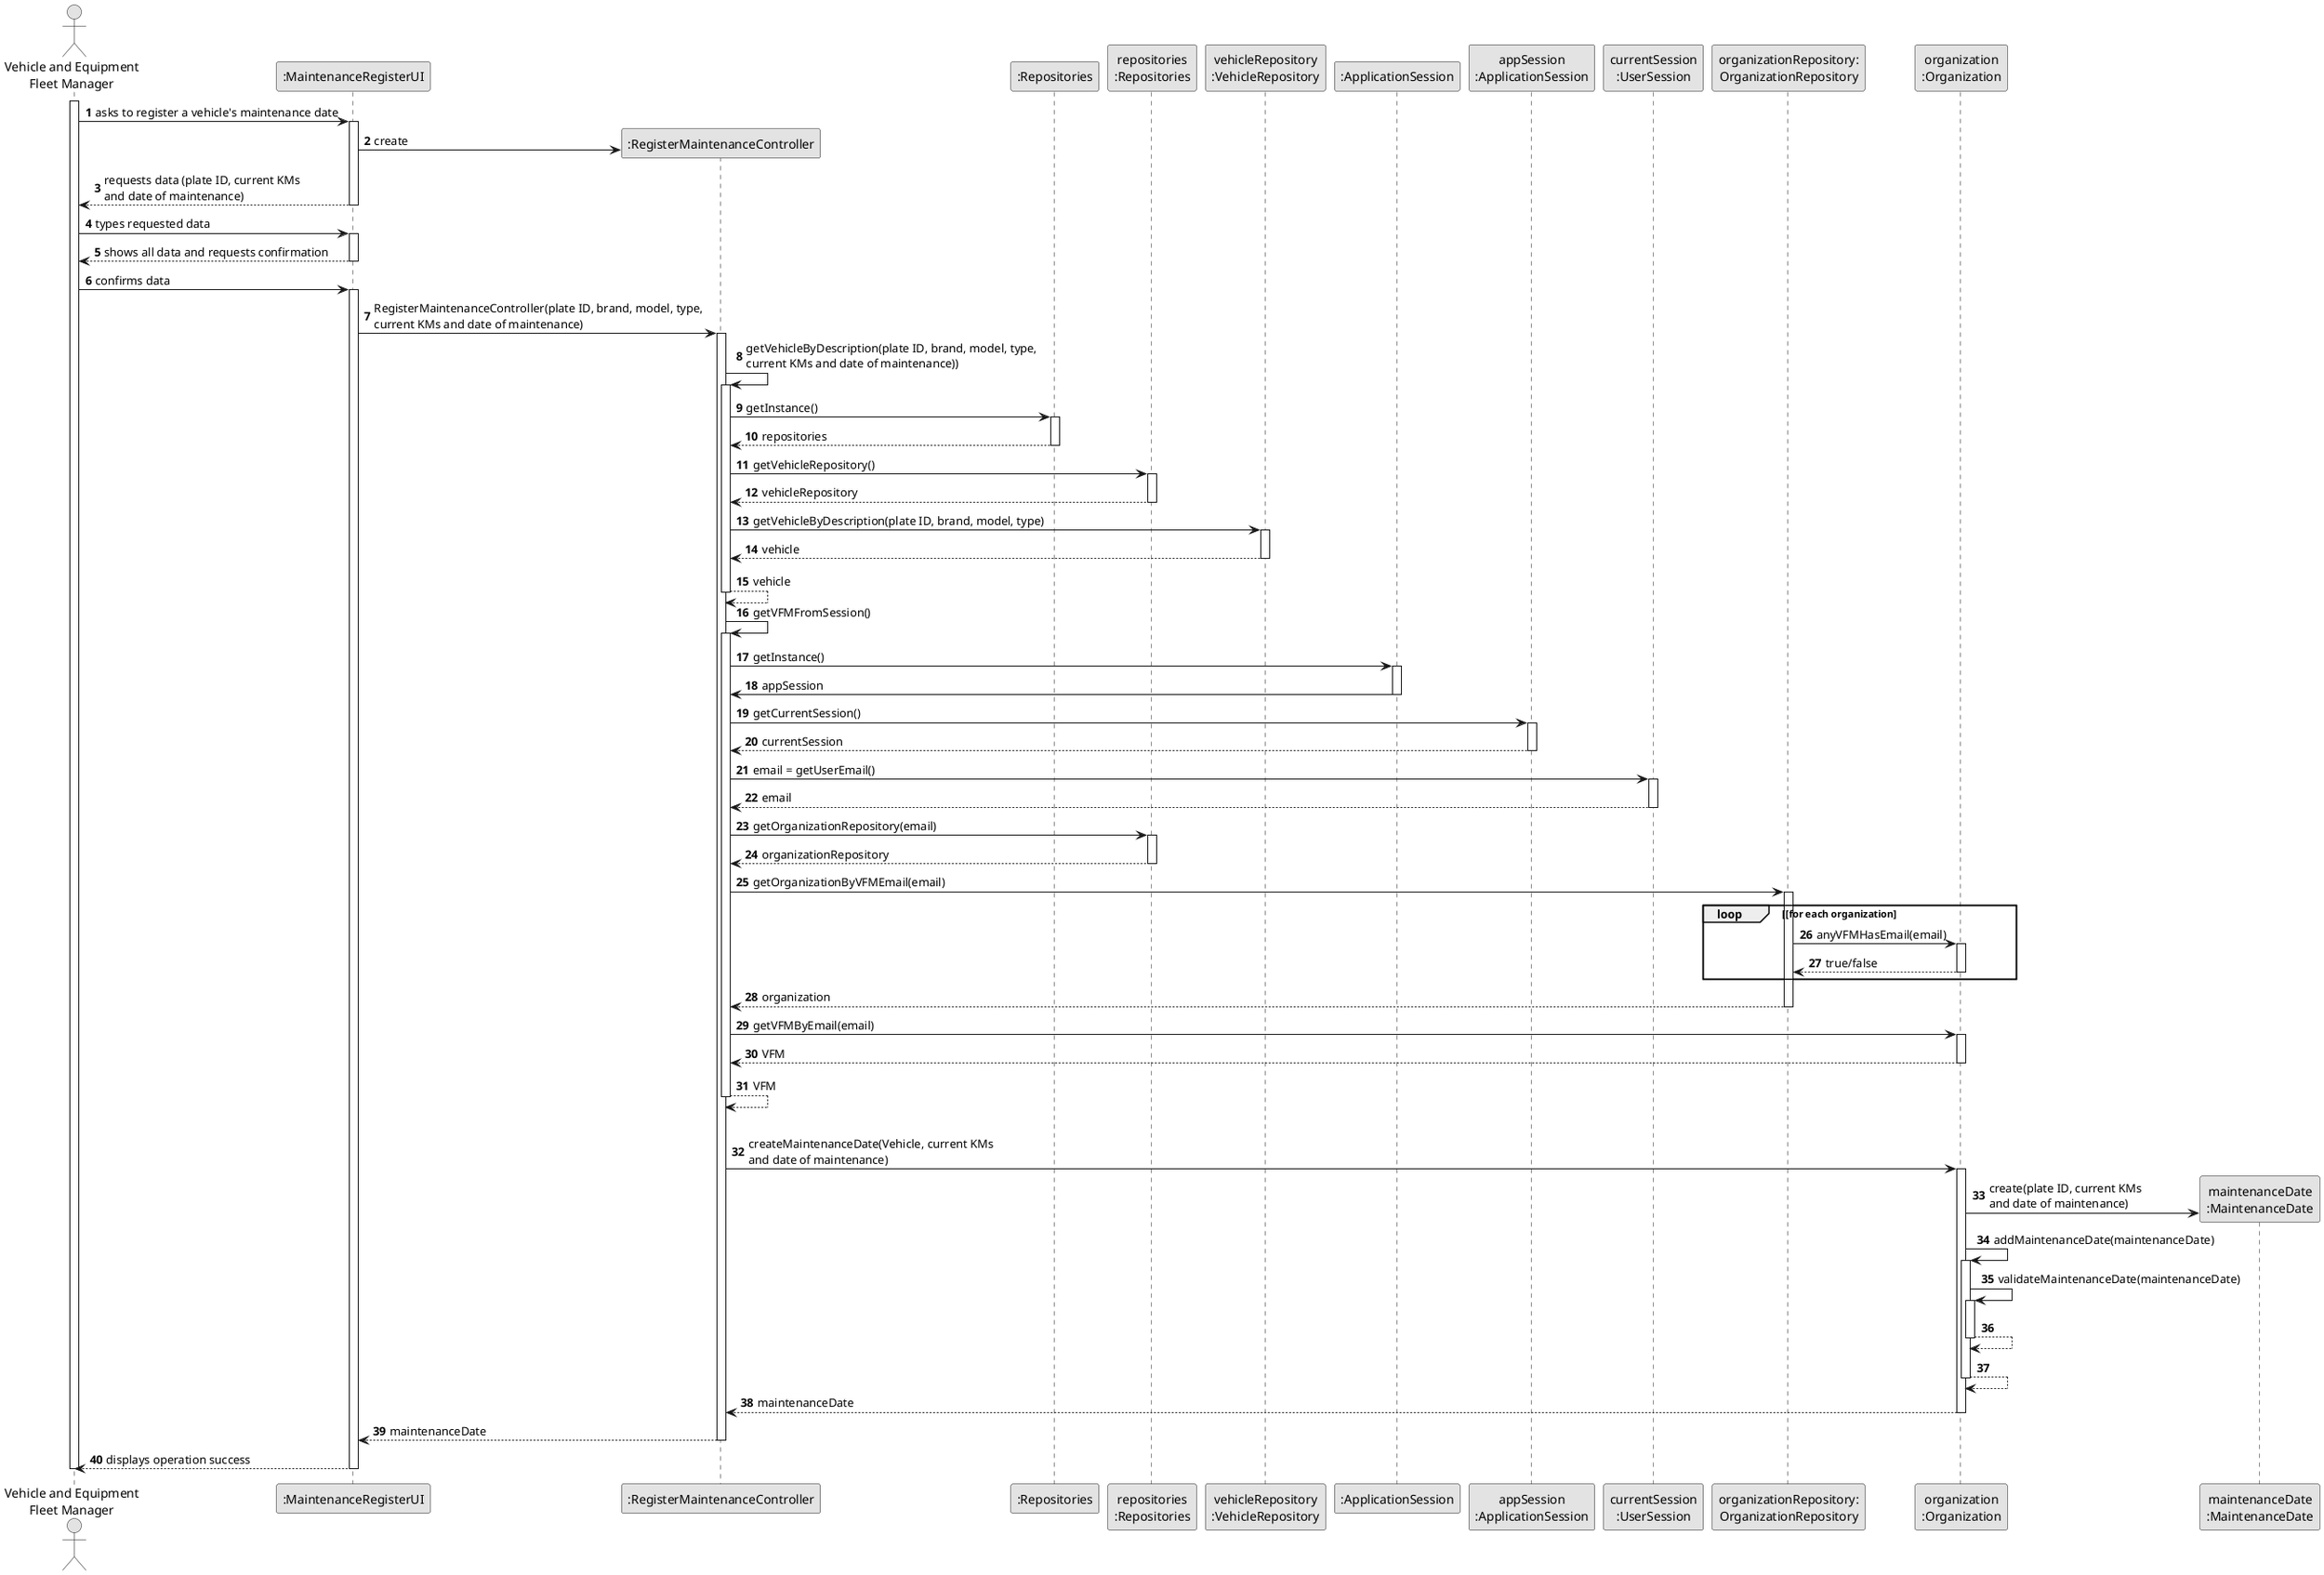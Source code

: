 
@startuml
skinparam monochrome true
skinparam packageStyle rectangle
skinparam shadowing false

autonumber

'hide footbox
actor "Vehicle and Equipment\nFleet Manager" as VEFL
participant ":MaintenanceRegisterUI" as UI
participant ":RegisterMaintenanceController" as RMC
participant ":Repositories" as RepositorySingleton
participant ":Repositories" as RepositorySingleton
participant "repositories\n:Repositories" as PLAT
participant "vehicleRepository\n:VehicleRepository" as VR
participant ":ApplicationSession" as _APP
participant "appSession\n:ApplicationSession" as APP
participant "currentSession\n:UserSession" as SESSAO
participant "organizationRepository:\nOrganizationRepository" as OrganizationRepository
participant "organization\n:Organization" as ORG
participant "maintenanceDate\n:MaintenanceDate" as DATE

activate VEFL

        VEFL -> UI : asks to register a vehicle's maintenance date

        activate UI

'            UI --> ADM : requests data (reference, description,  informal \n description, technical description, duration, cost)
            'create CTRL
            UI -> RMC** : create



            UI --> VEFL : requests data (plate ID, current KMs \nand date of maintenance)
        deactivate UI

    VEFL -> UI : types requested data
    activate UI

        UI --> VEFL : shows all data and requests confirmation
    deactivate UI

    VEFL -> UI : confirms data
    activate UI

        UI -> RMC : RegisterMaintenanceController(plate ID, brand, model, type, \ncurrent KMs and date of maintenance)
        activate RMC

                RMC -> RMC : getVehicleByDescription(plate ID, brand, model, type, \ncurrent KMs and date of maintenance))
                activate RMC

                    RMC -> RepositorySingleton : getInstance()
                    activate RepositorySingleton

                        RepositorySingleton --> RMC: repositories
                    deactivate RepositorySingleton

                    RMC -> PLAT : getVehicleRepository()
                    activate PLAT

                        PLAT --> RMC : vehicleRepository
                    deactivate PLAT

                    RMC -> VR : getVehicleByDescription(plate ID, brand, model, type)
                    activate VR

                        VR --> RMC : vehicle
                    deactivate VR

                    RMC --> RMC : vehicle

                deactivate RMC

                RMC -> RMC : getVFMFromSession()
                            activate RMC

                                RMC -> _APP: getInstance()
                                activate _APP
                                    _APP -> RMC: appSession
                                deactivate _APP


                                RMC -> APP: getCurrentSession()
                                activate APP

                                    APP --> RMC: currentSession
                                deactivate APP

                                RMC -> SESSAO: email = getUserEmail()
                                activate SESSAO

                                    SESSAO --> RMC: email
                                deactivate SESSAO


                                RMC -> PLAT: getOrganizationRepository(email)
                                activate PLAT

                                    PLAT --> RMC: organizationRepository
                                deactivate PLAT


                                RMC -> OrganizationRepository: getOrganizationByVFMEmail(email)
                                activate OrganizationRepository

                                    loop [for each organization
                                        OrganizationRepository -> ORG : anyVFMHasEmail(email)
                                        activate ORG

                                             ORG --> OrganizationRepository : true/false
                                        deactivate ORG
                                    end
                                    OrganizationRepository --> RMC : organization
                                deactivate OrganizationRepository

                                RMC -> ORG: getVFMByEmail(email)
                                activate ORG

                                    ORG --> RMC : VFM
                                deactivate ORG

                                RMC --> RMC : VFM
                            deactivate RMC

            |||
            RMC -> ORG: createMaintenanceDate(Vehicle, current KMs \nand date of maintenance)
            activate ORG

                ORG -> DATE**: create(plate ID, current KMs \nand date of maintenance)
                ORG -> ORG: addMaintenanceDate(maintenanceDate)


                activate ORG
                    ORG -> ORG: validateMaintenanceDate(maintenanceDate)
                    activate ORG
                        ORG --> ORG
                    deactivate ORG

                    ORG --> ORG
                deactivate ORG

                ORG --> RMC : maintenanceDate

            deactivate ORG

            RMC --> UI: maintenanceDate
        deactivate RMC
            UI --> VEFL: displays operation success
    deactivate UI

deactivate VEFL

@enduml